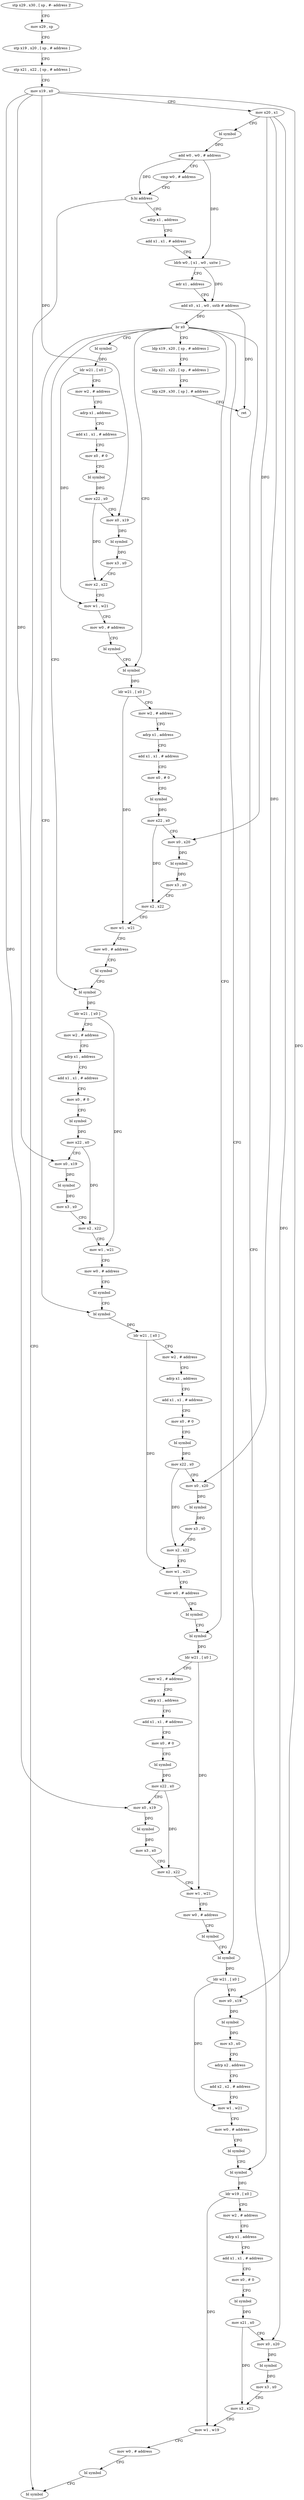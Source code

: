digraph "func" {
"4218952" [label = "stp x29 , x30 , [ sp , #- address ]!" ]
"4218956" [label = "mov x29 , sp" ]
"4218960" [label = "stp x19 , x20 , [ sp , # address ]" ]
"4218964" [label = "stp x21 , x22 , [ sp , # address ]" ]
"4218968" [label = "mov x19 , x0" ]
"4218972" [label = "mov x20 , x1" ]
"4218976" [label = "bl symbol" ]
"4218980" [label = "add w0 , w0 , # address" ]
"4218984" [label = "cmp w0 , # address" ]
"4218988" [label = "b.hi address" ]
"4219416" [label = "bl symbol" ]
"4218992" [label = "adrp x1 , address" ]
"4218996" [label = "add x1 , x1 , # address" ]
"4219000" [label = "ldrb w0 , [ x1 , w0 , uxtw ]" ]
"4219004" [label = "adr x1 , address" ]
"4219008" [label = "add x0 , x1 , w0 , sxtb # address" ]
"4219012" [label = "br x0" ]
"4219016" [label = "bl symbol" ]
"4219076" [label = "bl symbol" ]
"4219136" [label = "bl symbol" ]
"4219196" [label = "bl symbol" ]
"4219256" [label = "bl symbol" ]
"4219316" [label = "bl symbol" ]
"4219356" [label = "bl symbol" ]
"4219420" [label = "ldp x19 , x20 , [ sp , # address ]" ]
"4219020" [label = "ldr w21 , [ x0 ]" ]
"4219024" [label = "mov w2 , # address" ]
"4219028" [label = "adrp x1 , address" ]
"4219032" [label = "add x1 , x1 , # address" ]
"4219036" [label = "mov x0 , # 0" ]
"4219040" [label = "bl symbol" ]
"4219044" [label = "mov x22 , x0" ]
"4219048" [label = "mov x0 , x19" ]
"4219052" [label = "bl symbol" ]
"4219056" [label = "mov x3 , x0" ]
"4219060" [label = "mov x2 , x22" ]
"4219064" [label = "mov w1 , w21" ]
"4219068" [label = "mov w0 , # address" ]
"4219072" [label = "bl symbol" ]
"4219080" [label = "ldr w21 , [ x0 ]" ]
"4219084" [label = "mov w2 , # address" ]
"4219088" [label = "adrp x1 , address" ]
"4219092" [label = "add x1 , x1 , # address" ]
"4219096" [label = "mov x0 , # 0" ]
"4219100" [label = "bl symbol" ]
"4219104" [label = "mov x22 , x0" ]
"4219108" [label = "mov x0 , x20" ]
"4219112" [label = "bl symbol" ]
"4219116" [label = "mov x3 , x0" ]
"4219120" [label = "mov x2 , x22" ]
"4219124" [label = "mov w1 , w21" ]
"4219128" [label = "mov w0 , # address" ]
"4219132" [label = "bl symbol" ]
"4219140" [label = "ldr w21 , [ x0 ]" ]
"4219144" [label = "mov w2 , # address" ]
"4219148" [label = "adrp x1 , address" ]
"4219152" [label = "add x1 , x1 , # address" ]
"4219156" [label = "mov x0 , # 0" ]
"4219160" [label = "bl symbol" ]
"4219164" [label = "mov x22 , x0" ]
"4219168" [label = "mov x0 , x19" ]
"4219172" [label = "bl symbol" ]
"4219176" [label = "mov x3 , x0" ]
"4219180" [label = "mov x2 , x22" ]
"4219184" [label = "mov w1 , w21" ]
"4219188" [label = "mov w0 , # address" ]
"4219192" [label = "bl symbol" ]
"4219200" [label = "ldr w21 , [ x0 ]" ]
"4219204" [label = "mov w2 , # address" ]
"4219208" [label = "adrp x1 , address" ]
"4219212" [label = "add x1 , x1 , # address" ]
"4219216" [label = "mov x0 , # 0" ]
"4219220" [label = "bl symbol" ]
"4219224" [label = "mov x22 , x0" ]
"4219228" [label = "mov x0 , x20" ]
"4219232" [label = "bl symbol" ]
"4219236" [label = "mov x3 , x0" ]
"4219240" [label = "mov x2 , x22" ]
"4219244" [label = "mov w1 , w21" ]
"4219248" [label = "mov w0 , # address" ]
"4219252" [label = "bl symbol" ]
"4219260" [label = "ldr w21 , [ x0 ]" ]
"4219264" [label = "mov w2 , # address" ]
"4219268" [label = "adrp x1 , address" ]
"4219272" [label = "add x1 , x1 , # address" ]
"4219276" [label = "mov x0 , # 0" ]
"4219280" [label = "bl symbol" ]
"4219284" [label = "mov x22 , x0" ]
"4219288" [label = "mov x0 , x19" ]
"4219292" [label = "bl symbol" ]
"4219296" [label = "mov x3 , x0" ]
"4219300" [label = "mov x2 , x22" ]
"4219304" [label = "mov w1 , w21" ]
"4219308" [label = "mov w0 , # address" ]
"4219312" [label = "bl symbol" ]
"4219320" [label = "ldr w21 , [ x0 ]" ]
"4219324" [label = "mov x0 , x19" ]
"4219328" [label = "bl symbol" ]
"4219332" [label = "mov x3 , x0" ]
"4219336" [label = "adrp x2 , address" ]
"4219340" [label = "add x2 , x2 , # address" ]
"4219344" [label = "mov w1 , w21" ]
"4219348" [label = "mov w0 , # address" ]
"4219352" [label = "bl symbol" ]
"4219360" [label = "ldr w19 , [ x0 ]" ]
"4219364" [label = "mov w2 , # address" ]
"4219368" [label = "adrp x1 , address" ]
"4219372" [label = "add x1 , x1 , # address" ]
"4219376" [label = "mov x0 , # 0" ]
"4219380" [label = "bl symbol" ]
"4219384" [label = "mov x21 , x0" ]
"4219388" [label = "mov x0 , x20" ]
"4219392" [label = "bl symbol" ]
"4219396" [label = "mov x3 , x0" ]
"4219400" [label = "mov x2 , x21" ]
"4219404" [label = "mov w1 , w19" ]
"4219408" [label = "mov w0 , # address" ]
"4219412" [label = "bl symbol" ]
"4219424" [label = "ldp x21 , x22 , [ sp , # address ]" ]
"4219428" [label = "ldp x29 , x30 , [ sp ] , # address" ]
"4219432" [label = "ret" ]
"4218952" -> "4218956" [ label = "CFG" ]
"4218956" -> "4218960" [ label = "CFG" ]
"4218960" -> "4218964" [ label = "CFG" ]
"4218964" -> "4218968" [ label = "CFG" ]
"4218968" -> "4218972" [ label = "CFG" ]
"4218968" -> "4219048" [ label = "DFG" ]
"4218968" -> "4219168" [ label = "DFG" ]
"4218968" -> "4219288" [ label = "DFG" ]
"4218968" -> "4219324" [ label = "DFG" ]
"4218972" -> "4218976" [ label = "CFG" ]
"4218972" -> "4219108" [ label = "DFG" ]
"4218972" -> "4219228" [ label = "DFG" ]
"4218972" -> "4219388" [ label = "DFG" ]
"4218976" -> "4218980" [ label = "DFG" ]
"4218980" -> "4218984" [ label = "CFG" ]
"4218980" -> "4218988" [ label = "DFG" ]
"4218980" -> "4219000" [ label = "DFG" ]
"4218984" -> "4218988" [ label = "CFG" ]
"4218988" -> "4219416" [ label = "CFG" ]
"4218988" -> "4218992" [ label = "CFG" ]
"4218992" -> "4218996" [ label = "CFG" ]
"4218996" -> "4219000" [ label = "CFG" ]
"4219000" -> "4219004" [ label = "CFG" ]
"4219000" -> "4219008" [ label = "DFG" ]
"4219004" -> "4219008" [ label = "CFG" ]
"4219008" -> "4219012" [ label = "DFG" ]
"4219008" -> "4219432" [ label = "DFG" ]
"4219012" -> "4219016" [ label = "CFG" ]
"4219012" -> "4219076" [ label = "CFG" ]
"4219012" -> "4219136" [ label = "CFG" ]
"4219012" -> "4219196" [ label = "CFG" ]
"4219012" -> "4219256" [ label = "CFG" ]
"4219012" -> "4219316" [ label = "CFG" ]
"4219012" -> "4219356" [ label = "CFG" ]
"4219012" -> "4219420" [ label = "CFG" ]
"4219016" -> "4219020" [ label = "DFG" ]
"4219076" -> "4219080" [ label = "DFG" ]
"4219136" -> "4219140" [ label = "DFG" ]
"4219196" -> "4219200" [ label = "DFG" ]
"4219256" -> "4219260" [ label = "DFG" ]
"4219316" -> "4219320" [ label = "DFG" ]
"4219356" -> "4219360" [ label = "DFG" ]
"4219420" -> "4219424" [ label = "CFG" ]
"4219020" -> "4219024" [ label = "CFG" ]
"4219020" -> "4219064" [ label = "DFG" ]
"4219024" -> "4219028" [ label = "CFG" ]
"4219028" -> "4219032" [ label = "CFG" ]
"4219032" -> "4219036" [ label = "CFG" ]
"4219036" -> "4219040" [ label = "CFG" ]
"4219040" -> "4219044" [ label = "DFG" ]
"4219044" -> "4219048" [ label = "CFG" ]
"4219044" -> "4219060" [ label = "DFG" ]
"4219048" -> "4219052" [ label = "DFG" ]
"4219052" -> "4219056" [ label = "DFG" ]
"4219056" -> "4219060" [ label = "CFG" ]
"4219060" -> "4219064" [ label = "CFG" ]
"4219064" -> "4219068" [ label = "CFG" ]
"4219068" -> "4219072" [ label = "CFG" ]
"4219072" -> "4219076" [ label = "CFG" ]
"4219080" -> "4219084" [ label = "CFG" ]
"4219080" -> "4219124" [ label = "DFG" ]
"4219084" -> "4219088" [ label = "CFG" ]
"4219088" -> "4219092" [ label = "CFG" ]
"4219092" -> "4219096" [ label = "CFG" ]
"4219096" -> "4219100" [ label = "CFG" ]
"4219100" -> "4219104" [ label = "DFG" ]
"4219104" -> "4219108" [ label = "CFG" ]
"4219104" -> "4219120" [ label = "DFG" ]
"4219108" -> "4219112" [ label = "DFG" ]
"4219112" -> "4219116" [ label = "DFG" ]
"4219116" -> "4219120" [ label = "CFG" ]
"4219120" -> "4219124" [ label = "CFG" ]
"4219124" -> "4219128" [ label = "CFG" ]
"4219128" -> "4219132" [ label = "CFG" ]
"4219132" -> "4219136" [ label = "CFG" ]
"4219140" -> "4219144" [ label = "CFG" ]
"4219140" -> "4219184" [ label = "DFG" ]
"4219144" -> "4219148" [ label = "CFG" ]
"4219148" -> "4219152" [ label = "CFG" ]
"4219152" -> "4219156" [ label = "CFG" ]
"4219156" -> "4219160" [ label = "CFG" ]
"4219160" -> "4219164" [ label = "DFG" ]
"4219164" -> "4219168" [ label = "CFG" ]
"4219164" -> "4219180" [ label = "DFG" ]
"4219168" -> "4219172" [ label = "DFG" ]
"4219172" -> "4219176" [ label = "DFG" ]
"4219176" -> "4219180" [ label = "CFG" ]
"4219180" -> "4219184" [ label = "CFG" ]
"4219184" -> "4219188" [ label = "CFG" ]
"4219188" -> "4219192" [ label = "CFG" ]
"4219192" -> "4219196" [ label = "CFG" ]
"4219200" -> "4219204" [ label = "CFG" ]
"4219200" -> "4219244" [ label = "DFG" ]
"4219204" -> "4219208" [ label = "CFG" ]
"4219208" -> "4219212" [ label = "CFG" ]
"4219212" -> "4219216" [ label = "CFG" ]
"4219216" -> "4219220" [ label = "CFG" ]
"4219220" -> "4219224" [ label = "DFG" ]
"4219224" -> "4219228" [ label = "CFG" ]
"4219224" -> "4219240" [ label = "DFG" ]
"4219228" -> "4219232" [ label = "DFG" ]
"4219232" -> "4219236" [ label = "DFG" ]
"4219236" -> "4219240" [ label = "CFG" ]
"4219240" -> "4219244" [ label = "CFG" ]
"4219244" -> "4219248" [ label = "CFG" ]
"4219248" -> "4219252" [ label = "CFG" ]
"4219252" -> "4219256" [ label = "CFG" ]
"4219260" -> "4219264" [ label = "CFG" ]
"4219260" -> "4219304" [ label = "DFG" ]
"4219264" -> "4219268" [ label = "CFG" ]
"4219268" -> "4219272" [ label = "CFG" ]
"4219272" -> "4219276" [ label = "CFG" ]
"4219276" -> "4219280" [ label = "CFG" ]
"4219280" -> "4219284" [ label = "DFG" ]
"4219284" -> "4219288" [ label = "CFG" ]
"4219284" -> "4219300" [ label = "DFG" ]
"4219288" -> "4219292" [ label = "DFG" ]
"4219292" -> "4219296" [ label = "DFG" ]
"4219296" -> "4219300" [ label = "CFG" ]
"4219300" -> "4219304" [ label = "CFG" ]
"4219304" -> "4219308" [ label = "CFG" ]
"4219308" -> "4219312" [ label = "CFG" ]
"4219312" -> "4219316" [ label = "CFG" ]
"4219320" -> "4219324" [ label = "CFG" ]
"4219320" -> "4219344" [ label = "DFG" ]
"4219324" -> "4219328" [ label = "DFG" ]
"4219328" -> "4219332" [ label = "DFG" ]
"4219332" -> "4219336" [ label = "CFG" ]
"4219336" -> "4219340" [ label = "CFG" ]
"4219340" -> "4219344" [ label = "CFG" ]
"4219344" -> "4219348" [ label = "CFG" ]
"4219348" -> "4219352" [ label = "CFG" ]
"4219352" -> "4219356" [ label = "CFG" ]
"4219360" -> "4219364" [ label = "CFG" ]
"4219360" -> "4219404" [ label = "DFG" ]
"4219364" -> "4219368" [ label = "CFG" ]
"4219368" -> "4219372" [ label = "CFG" ]
"4219372" -> "4219376" [ label = "CFG" ]
"4219376" -> "4219380" [ label = "CFG" ]
"4219380" -> "4219384" [ label = "DFG" ]
"4219384" -> "4219388" [ label = "CFG" ]
"4219384" -> "4219400" [ label = "DFG" ]
"4219388" -> "4219392" [ label = "DFG" ]
"4219392" -> "4219396" [ label = "DFG" ]
"4219396" -> "4219400" [ label = "CFG" ]
"4219400" -> "4219404" [ label = "CFG" ]
"4219404" -> "4219408" [ label = "CFG" ]
"4219408" -> "4219412" [ label = "CFG" ]
"4219412" -> "4219416" [ label = "CFG" ]
"4219424" -> "4219428" [ label = "CFG" ]
"4219428" -> "4219432" [ label = "CFG" ]
}
